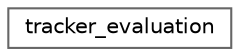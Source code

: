 digraph "Graphical Class Hierarchy"
{
 // LATEX_PDF_SIZE
  bgcolor="transparent";
  edge [fontname=Helvetica,fontsize=10,labelfontname=Helvetica,labelfontsize=10];
  node [fontname=Helvetica,fontsize=10,shape=box,height=0.2,width=0.4];
  rankdir="LR";
  Node0 [id="Node000000",label="tracker_evaluation",height=0.2,width=0.4,color="grey40", fillcolor="white", style="filled",URL="$a00154.html",tooltip="Based on  https://www.idiap.ch/~odobez/publications/SmithGaticaOdobezBa-cvpr-eemcv05...."];
}
